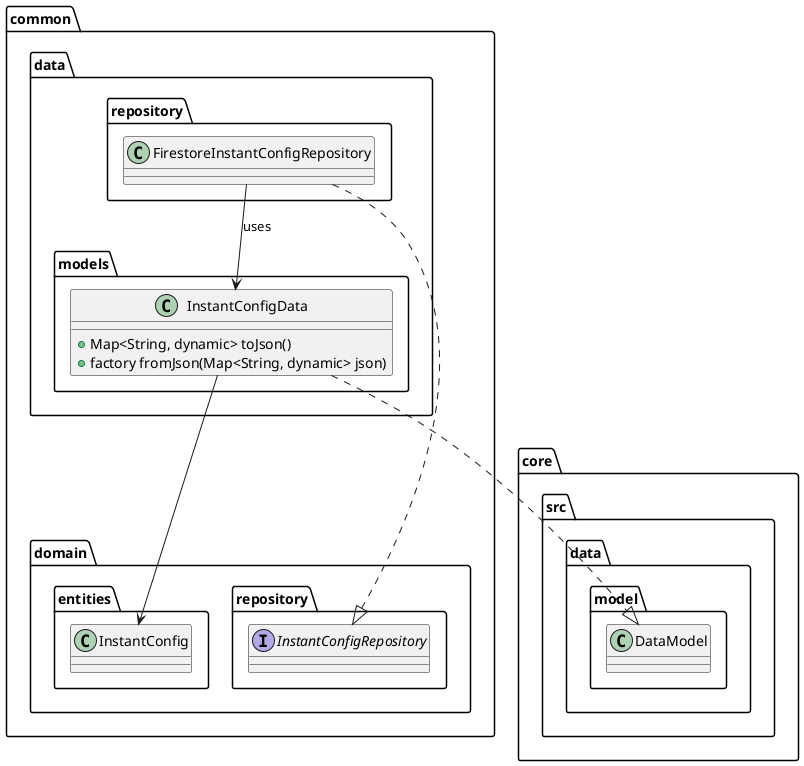@startuml instant_config_data_layer_class_diagram

package common.domain.repository {
    interface InstantConfigRepository {}
}

package common.domain.entities {
    class InstantConfig {}
}

package common.data {
    package repository {
        class FirestoreInstantConfigRepository {}
    }

    package models {
        class InstantConfigData {
            + Map<String, dynamic> toJson()
            + factory fromJson(Map<String, dynamic> json)
        }
    }
}

package core.src.data.model {
    class DataModel {}
}

FirestoreInstantConfigRepository ..|> InstantConfigRepository
FirestoreInstantConfigRepository --> InstantConfigData : uses

InstantConfigData --> InstantConfig
InstantConfigData ..|> DataModel

@enduml

